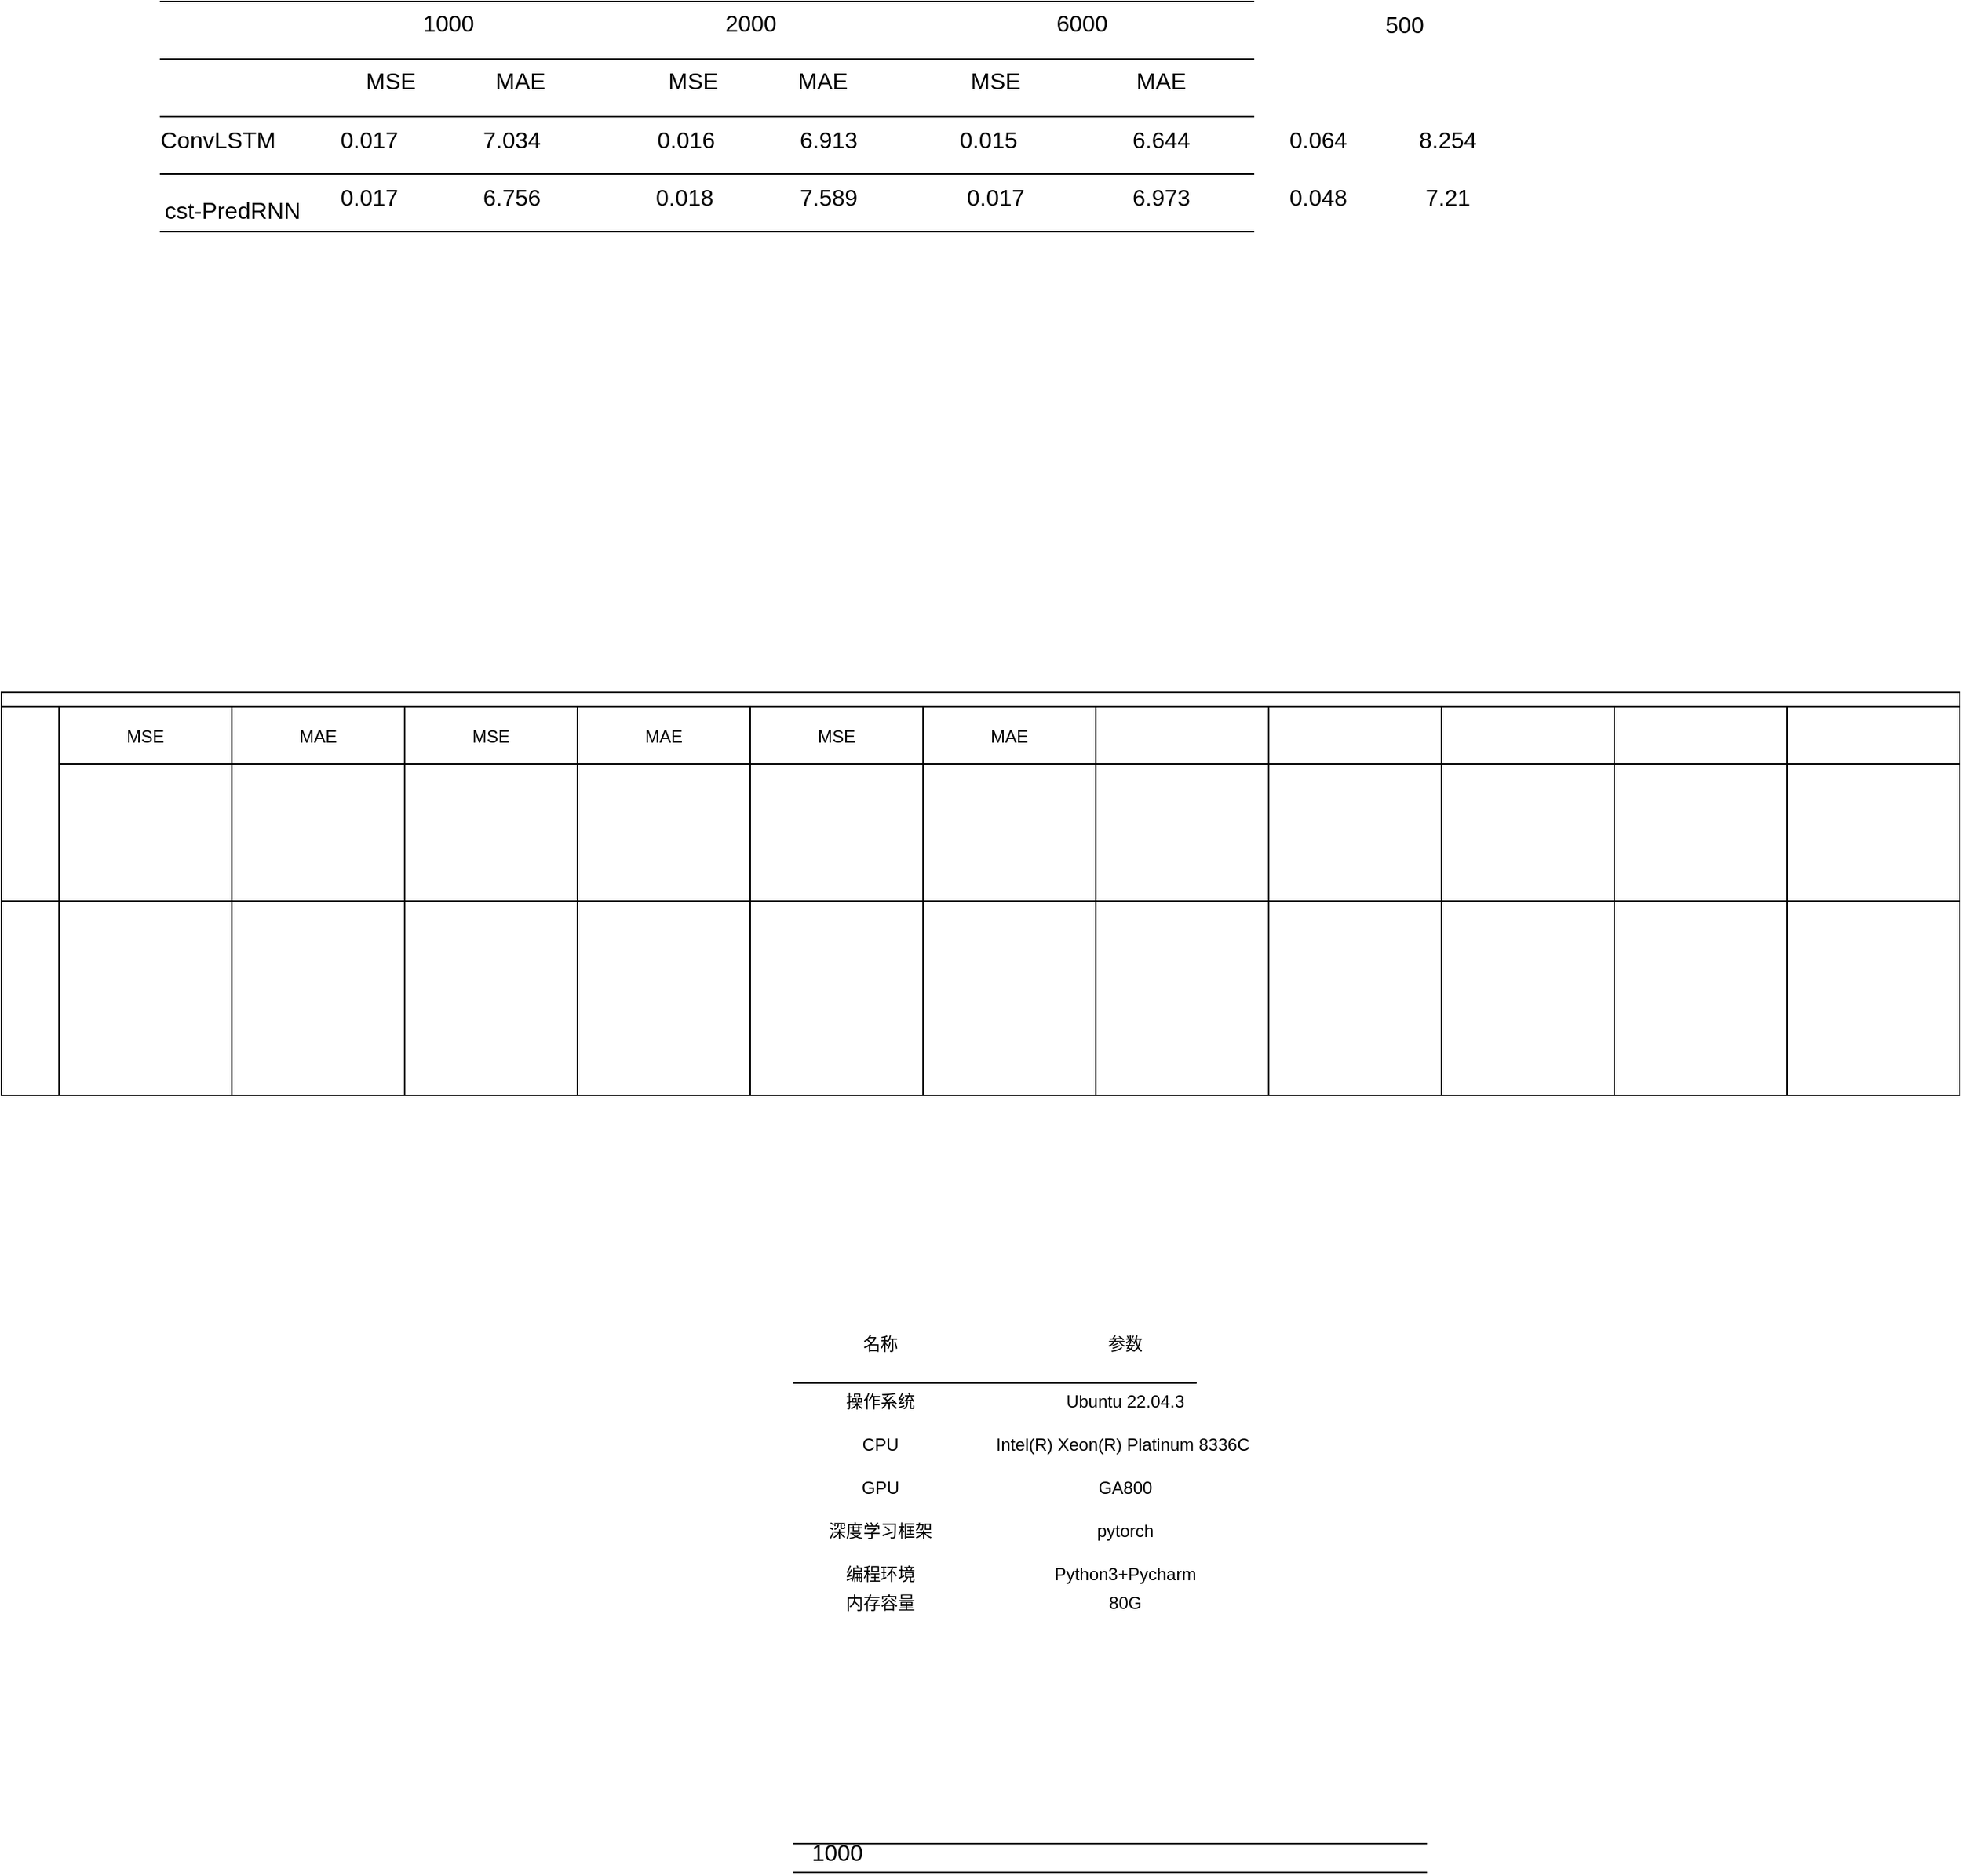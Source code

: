 <mxfile version="24.3.1" type="github">
  <diagram name="第 1 页" id="yXEXbdx3XeMFP_-r21DA">
    <mxGraphModel dx="2470" dy="2122" grid="1" gridSize="10" guides="1" tooltips="1" connect="1" arrows="1" fold="1" page="1" pageScale="1" pageWidth="827" pageHeight="1169" math="0" shadow="0">
      <root>
        <mxCell id="0" />
        <mxCell id="1" parent="0" />
        <mxCell id="kxZhnr88pgUbYP92aShV-1" value="" style="endArrow=none;html=1;rounded=0;" parent="1" edge="1">
          <mxGeometry width="50" height="50" relative="1" as="geometry">
            <mxPoint x="280" y="360" as="sourcePoint" />
            <mxPoint x="560" y="360" as="targetPoint" />
          </mxGeometry>
        </mxCell>
        <mxCell id="kxZhnr88pgUbYP92aShV-2" value="名称" style="text;html=1;align=center;verticalAlign=middle;resizable=0;points=[];autosize=1;strokeColor=none;fillColor=none;" parent="1" vertex="1">
          <mxGeometry x="315" y="318" width="50" height="30" as="geometry" />
        </mxCell>
        <mxCell id="kxZhnr88pgUbYP92aShV-3" value="参数" style="text;html=1;align=center;verticalAlign=middle;resizable=0;points=[];autosize=1;strokeColor=none;fillColor=none;" parent="1" vertex="1">
          <mxGeometry x="485" y="318" width="50" height="30" as="geometry" />
        </mxCell>
        <mxCell id="kxZhnr88pgUbYP92aShV-4" value="操作系统" style="text;html=1;align=center;verticalAlign=middle;resizable=0;points=[];autosize=1;strokeColor=none;fillColor=none;" parent="1" vertex="1">
          <mxGeometry x="305" y="358" width="70" height="30" as="geometry" />
        </mxCell>
        <mxCell id="kxZhnr88pgUbYP92aShV-5" value="Ubuntu 22.04.3" style="text;html=1;align=center;verticalAlign=middle;resizable=0;points=[];autosize=1;strokeColor=none;fillColor=none;" parent="1" vertex="1">
          <mxGeometry x="455" y="358" width="110" height="30" as="geometry" />
        </mxCell>
        <mxCell id="kxZhnr88pgUbYP92aShV-8" value="CPU" style="text;html=1;align=center;verticalAlign=middle;resizable=0;points=[];autosize=1;strokeColor=none;fillColor=none;" parent="1" vertex="1">
          <mxGeometry x="315" y="388" width="50" height="30" as="geometry" />
        </mxCell>
        <mxCell id="kxZhnr88pgUbYP92aShV-9" value="Intel(R) Xeon(R) Platinum 8336C&amp;nbsp;" style="text;html=1;align=center;verticalAlign=middle;resizable=0;points=[];autosize=1;strokeColor=none;fillColor=none;" parent="1" vertex="1">
          <mxGeometry x="410" y="388" width="200" height="30" as="geometry" />
        </mxCell>
        <mxCell id="kxZhnr88pgUbYP92aShV-10" value="GPU" style="text;html=1;align=center;verticalAlign=middle;resizable=0;points=[];autosize=1;strokeColor=none;fillColor=none;" parent="1" vertex="1">
          <mxGeometry x="315" y="418" width="50" height="30" as="geometry" />
        </mxCell>
        <mxCell id="kxZhnr88pgUbYP92aShV-12" value="GA800" style="text;html=1;align=center;verticalAlign=middle;resizable=0;points=[];autosize=1;strokeColor=none;fillColor=none;" parent="1" vertex="1">
          <mxGeometry x="480" y="418" width="60" height="30" as="geometry" />
        </mxCell>
        <mxCell id="kxZhnr88pgUbYP92aShV-13" value="深度学习框架" style="text;html=1;align=center;verticalAlign=middle;resizable=0;points=[];autosize=1;strokeColor=none;fillColor=none;" parent="1" vertex="1">
          <mxGeometry x="290" y="448" width="100" height="30" as="geometry" />
        </mxCell>
        <mxCell id="kxZhnr88pgUbYP92aShV-14" value="pytorch" style="text;html=1;align=center;verticalAlign=middle;resizable=0;points=[];autosize=1;strokeColor=none;fillColor=none;" parent="1" vertex="1">
          <mxGeometry x="480" y="448" width="60" height="30" as="geometry" />
        </mxCell>
        <mxCell id="kxZhnr88pgUbYP92aShV-15" value="编程环境" style="text;html=1;align=center;verticalAlign=middle;resizable=0;points=[];autosize=1;strokeColor=none;fillColor=none;" parent="1" vertex="1">
          <mxGeometry x="305" y="478" width="70" height="30" as="geometry" />
        </mxCell>
        <mxCell id="kxZhnr88pgUbYP92aShV-16" value="Python3+Pycharm" style="text;html=1;align=center;verticalAlign=middle;resizable=0;points=[];autosize=1;strokeColor=none;fillColor=none;" parent="1" vertex="1">
          <mxGeometry x="450" y="478" width="120" height="30" as="geometry" />
        </mxCell>
        <mxCell id="kxZhnr88pgUbYP92aShV-17" value="内存容量" style="text;html=1;align=center;verticalAlign=middle;resizable=0;points=[];autosize=1;strokeColor=none;fillColor=none;" parent="1" vertex="1">
          <mxGeometry x="305" y="498" width="70" height="30" as="geometry" />
        </mxCell>
        <mxCell id="kxZhnr88pgUbYP92aShV-20" value="80G" style="text;html=1;align=center;verticalAlign=middle;resizable=0;points=[];autosize=1;strokeColor=none;fillColor=none;" parent="1" vertex="1">
          <mxGeometry x="485" y="498" width="50" height="30" as="geometry" />
        </mxCell>
        <mxCell id="NSTcvwTWkj-6LkG2MSJR-1" value="" style="endArrow=none;html=1;rounded=0;fontSize=12;startSize=8;endSize=8;curved=1;" edge="1" parent="1">
          <mxGeometry width="50" height="50" relative="1" as="geometry">
            <mxPoint x="280" y="680" as="sourcePoint" />
            <mxPoint x="720" y="680" as="targetPoint" />
          </mxGeometry>
        </mxCell>
        <mxCell id="NSTcvwTWkj-6LkG2MSJR-2" value="" style="endArrow=none;html=1;rounded=0;fontSize=12;startSize=8;endSize=8;curved=1;" edge="1" parent="1">
          <mxGeometry width="50" height="50" relative="1" as="geometry">
            <mxPoint x="280" y="700" as="sourcePoint" />
            <mxPoint x="720" y="700" as="targetPoint" />
          </mxGeometry>
        </mxCell>
        <mxCell id="NSTcvwTWkj-6LkG2MSJR-11" value="1000" style="text;html=1;align=center;verticalAlign=middle;resizable=0;points=[];autosize=1;strokeColor=none;fillColor=none;fontSize=16;" vertex="1" parent="1">
          <mxGeometry x="280" y="671" width="60" height="30" as="geometry" />
        </mxCell>
        <mxCell id="NSTcvwTWkj-6LkG2MSJR-13" value="" style="shape=table;childLayout=tableLayout;startSize=10;collapsible=0;recursiveResize=0;expand=0;" vertex="1" parent="1">
          <mxGeometry x="-270" y="-120" width="1360" height="280" as="geometry" />
        </mxCell>
        <mxCell id="NSTcvwTWkj-6LkG2MSJR-14" value="" style="shape=tableRow;horizontal=0;swimlaneHead=0;swimlaneBody=0;top=0;left=0;strokeColor=inherit;bottom=0;right=0;dropTarget=0;fontStyle=0;fillColor=none;points=[[0,0.5],[1,0.5]];portConstraint=eastwest;startSize=40;collapsible=0;recursiveResize=0;expand=0;" vertex="1" parent="NSTcvwTWkj-6LkG2MSJR-13">
          <mxGeometry y="10" width="1360" height="135" as="geometry" />
        </mxCell>
        <mxCell id="NSTcvwTWkj-6LkG2MSJR-15" value="MSE" style="swimlane;swimlaneHead=0;swimlaneBody=0;fontStyle=0;strokeColor=inherit;connectable=0;fillColor=none;startSize=40;collapsible=0;recursiveResize=0;expand=0;" vertex="1" parent="NSTcvwTWkj-6LkG2MSJR-14">
          <mxGeometry x="40" width="120" height="135" as="geometry">
            <mxRectangle width="120" height="135" as="alternateBounds" />
          </mxGeometry>
        </mxCell>
        <mxCell id="NSTcvwTWkj-6LkG2MSJR-16" value="MAE" style="swimlane;swimlaneHead=0;swimlaneBody=0;fontStyle=0;strokeColor=inherit;connectable=0;fillColor=none;startSize=40;collapsible=0;recursiveResize=0;expand=0;" vertex="1" parent="NSTcvwTWkj-6LkG2MSJR-14">
          <mxGeometry x="160" width="120" height="135" as="geometry">
            <mxRectangle width="120" height="135" as="alternateBounds" />
          </mxGeometry>
        </mxCell>
        <mxCell id="NSTcvwTWkj-6LkG2MSJR-17" value="MSE" style="swimlane;swimlaneHead=0;swimlaneBody=0;fontStyle=0;strokeColor=inherit;connectable=0;fillColor=none;startSize=40;collapsible=0;recursiveResize=0;expand=0;" vertex="1" parent="NSTcvwTWkj-6LkG2MSJR-14">
          <mxGeometry x="280" width="120" height="135" as="geometry">
            <mxRectangle width="120" height="135" as="alternateBounds" />
          </mxGeometry>
        </mxCell>
        <mxCell id="NSTcvwTWkj-6LkG2MSJR-18" value="MAE" style="swimlane;swimlaneHead=0;swimlaneBody=0;fontStyle=0;strokeColor=inherit;connectable=0;fillColor=none;startSize=40;collapsible=0;recursiveResize=0;expand=0;" vertex="1" parent="NSTcvwTWkj-6LkG2MSJR-14">
          <mxGeometry x="400" width="120" height="135" as="geometry">
            <mxRectangle width="120" height="135" as="alternateBounds" />
          </mxGeometry>
        </mxCell>
        <mxCell id="NSTcvwTWkj-6LkG2MSJR-19" value="MSE" style="swimlane;swimlaneHead=0;swimlaneBody=0;fontStyle=0;strokeColor=inherit;connectable=0;fillColor=none;startSize=40;collapsible=0;recursiveResize=0;expand=0;" vertex="1" parent="NSTcvwTWkj-6LkG2MSJR-14">
          <mxGeometry x="520" width="120" height="135" as="geometry">
            <mxRectangle width="120" height="135" as="alternateBounds" />
          </mxGeometry>
        </mxCell>
        <mxCell id="NSTcvwTWkj-6LkG2MSJR-20" value="MAE" style="swimlane;swimlaneHead=0;swimlaneBody=0;fontStyle=0;strokeColor=inherit;connectable=0;fillColor=none;startSize=40;collapsible=0;recursiveResize=0;expand=0;" vertex="1" parent="NSTcvwTWkj-6LkG2MSJR-14">
          <mxGeometry x="640" width="120" height="135" as="geometry">
            <mxRectangle width="120" height="135" as="alternateBounds" />
          </mxGeometry>
        </mxCell>
        <mxCell id="NSTcvwTWkj-6LkG2MSJR-21" value="" style="swimlane;swimlaneHead=0;swimlaneBody=0;fontStyle=0;strokeColor=inherit;connectable=0;fillColor=none;startSize=40;collapsible=0;recursiveResize=0;expand=0;" vertex="1" parent="NSTcvwTWkj-6LkG2MSJR-14">
          <mxGeometry x="760" width="120" height="135" as="geometry">
            <mxRectangle width="120" height="135" as="alternateBounds" />
          </mxGeometry>
        </mxCell>
        <mxCell id="NSTcvwTWkj-6LkG2MSJR-22" value="" style="swimlane;swimlaneHead=0;swimlaneBody=0;fontStyle=0;strokeColor=inherit;connectable=0;fillColor=none;startSize=40;collapsible=0;recursiveResize=0;expand=0;" vertex="1" parent="NSTcvwTWkj-6LkG2MSJR-14">
          <mxGeometry x="880" width="120" height="135" as="geometry">
            <mxRectangle width="120" height="135" as="alternateBounds" />
          </mxGeometry>
        </mxCell>
        <mxCell id="NSTcvwTWkj-6LkG2MSJR-23" value="" style="swimlane;swimlaneHead=0;swimlaneBody=0;fontStyle=0;strokeColor=inherit;connectable=0;fillColor=none;startSize=40;collapsible=0;recursiveResize=0;expand=0;" vertex="1" parent="NSTcvwTWkj-6LkG2MSJR-14">
          <mxGeometry x="1000" width="120" height="135" as="geometry">
            <mxRectangle width="120" height="135" as="alternateBounds" />
          </mxGeometry>
        </mxCell>
        <mxCell id="NSTcvwTWkj-6LkG2MSJR-24" value="" style="swimlane;swimlaneHead=0;swimlaneBody=0;fontStyle=0;strokeColor=inherit;connectable=0;fillColor=none;startSize=40;collapsible=0;recursiveResize=0;expand=0;" vertex="1" parent="NSTcvwTWkj-6LkG2MSJR-14">
          <mxGeometry x="1120" width="120" height="135" as="geometry">
            <mxRectangle width="120" height="135" as="alternateBounds" />
          </mxGeometry>
        </mxCell>
        <mxCell id="NSTcvwTWkj-6LkG2MSJR-25" value="" style="swimlane;swimlaneHead=0;swimlaneBody=0;fontStyle=0;strokeColor=inherit;connectable=0;fillColor=none;startSize=40;collapsible=0;recursiveResize=0;expand=0;" vertex="1" parent="NSTcvwTWkj-6LkG2MSJR-14">
          <mxGeometry x="1240" width="120" height="135" as="geometry">
            <mxRectangle width="120" height="135" as="alternateBounds" />
          </mxGeometry>
        </mxCell>
        <mxCell id="NSTcvwTWkj-6LkG2MSJR-26" value="" style="shape=tableRow;horizontal=0;swimlaneHead=0;swimlaneBody=0;top=0;left=0;strokeColor=inherit;bottom=0;right=0;dropTarget=0;fontStyle=0;fillColor=none;points=[[0,0.5],[1,0.5]];portConstraint=eastwest;startSize=40;collapsible=0;recursiveResize=0;expand=0;" vertex="1" parent="NSTcvwTWkj-6LkG2MSJR-13">
          <mxGeometry y="145" width="1360" height="135" as="geometry" />
        </mxCell>
        <mxCell id="NSTcvwTWkj-6LkG2MSJR-27" value="" style="swimlane;swimlaneHead=0;swimlaneBody=0;fontStyle=0;connectable=0;strokeColor=inherit;fillColor=none;startSize=0;collapsible=0;recursiveResize=0;expand=0;" vertex="1" parent="NSTcvwTWkj-6LkG2MSJR-26">
          <mxGeometry x="40" width="120" height="135" as="geometry">
            <mxRectangle width="120" height="135" as="alternateBounds" />
          </mxGeometry>
        </mxCell>
        <mxCell id="NSTcvwTWkj-6LkG2MSJR-28" value="" style="swimlane;swimlaneHead=0;swimlaneBody=0;fontStyle=0;connectable=0;strokeColor=inherit;fillColor=none;startSize=0;collapsible=0;recursiveResize=0;expand=0;" vertex="1" parent="NSTcvwTWkj-6LkG2MSJR-26">
          <mxGeometry x="160" width="120" height="135" as="geometry">
            <mxRectangle width="120" height="135" as="alternateBounds" />
          </mxGeometry>
        </mxCell>
        <mxCell id="NSTcvwTWkj-6LkG2MSJR-29" value="" style="swimlane;swimlaneHead=0;swimlaneBody=0;fontStyle=0;connectable=0;strokeColor=inherit;fillColor=none;startSize=0;collapsible=0;recursiveResize=0;expand=0;" vertex="1" parent="NSTcvwTWkj-6LkG2MSJR-26">
          <mxGeometry x="280" width="120" height="135" as="geometry">
            <mxRectangle width="120" height="135" as="alternateBounds" />
          </mxGeometry>
        </mxCell>
        <mxCell id="NSTcvwTWkj-6LkG2MSJR-30" value="" style="swimlane;swimlaneHead=0;swimlaneBody=0;fontStyle=0;connectable=0;strokeColor=inherit;fillColor=none;startSize=0;collapsible=0;recursiveResize=0;expand=0;" vertex="1" parent="NSTcvwTWkj-6LkG2MSJR-26">
          <mxGeometry x="400" width="120" height="135" as="geometry">
            <mxRectangle width="120" height="135" as="alternateBounds" />
          </mxGeometry>
        </mxCell>
        <mxCell id="NSTcvwTWkj-6LkG2MSJR-31" value="" style="swimlane;swimlaneHead=0;swimlaneBody=0;fontStyle=0;connectable=0;strokeColor=inherit;fillColor=none;startSize=0;collapsible=0;recursiveResize=0;expand=0;" vertex="1" parent="NSTcvwTWkj-6LkG2MSJR-26">
          <mxGeometry x="520" width="120" height="135" as="geometry">
            <mxRectangle width="120" height="135" as="alternateBounds" />
          </mxGeometry>
        </mxCell>
        <mxCell id="NSTcvwTWkj-6LkG2MSJR-32" value="" style="swimlane;swimlaneHead=0;swimlaneBody=0;fontStyle=0;connectable=0;strokeColor=inherit;fillColor=none;startSize=0;collapsible=0;recursiveResize=0;expand=0;" vertex="1" parent="NSTcvwTWkj-6LkG2MSJR-26">
          <mxGeometry x="640" width="120" height="135" as="geometry">
            <mxRectangle width="120" height="135" as="alternateBounds" />
          </mxGeometry>
        </mxCell>
        <mxCell id="NSTcvwTWkj-6LkG2MSJR-33" value="" style="swimlane;swimlaneHead=0;swimlaneBody=0;fontStyle=0;connectable=0;strokeColor=inherit;fillColor=none;startSize=0;collapsible=0;recursiveResize=0;expand=0;" vertex="1" parent="NSTcvwTWkj-6LkG2MSJR-26">
          <mxGeometry x="760" width="120" height="135" as="geometry">
            <mxRectangle width="120" height="135" as="alternateBounds" />
          </mxGeometry>
        </mxCell>
        <mxCell id="NSTcvwTWkj-6LkG2MSJR-34" value="" style="swimlane;swimlaneHead=0;swimlaneBody=0;fontStyle=0;connectable=0;strokeColor=inherit;fillColor=none;startSize=0;collapsible=0;recursiveResize=0;expand=0;" vertex="1" parent="NSTcvwTWkj-6LkG2MSJR-26">
          <mxGeometry x="880" width="120" height="135" as="geometry">
            <mxRectangle width="120" height="135" as="alternateBounds" />
          </mxGeometry>
        </mxCell>
        <mxCell id="NSTcvwTWkj-6LkG2MSJR-35" value="" style="swimlane;swimlaneHead=0;swimlaneBody=0;fontStyle=0;connectable=0;strokeColor=inherit;fillColor=none;startSize=0;collapsible=0;recursiveResize=0;expand=0;" vertex="1" parent="NSTcvwTWkj-6LkG2MSJR-26">
          <mxGeometry x="1000" width="120" height="135" as="geometry">
            <mxRectangle width="120" height="135" as="alternateBounds" />
          </mxGeometry>
        </mxCell>
        <mxCell id="NSTcvwTWkj-6LkG2MSJR-36" value="" style="swimlane;swimlaneHead=0;swimlaneBody=0;fontStyle=0;connectable=0;strokeColor=inherit;fillColor=none;startSize=0;collapsible=0;recursiveResize=0;expand=0;" vertex="1" parent="NSTcvwTWkj-6LkG2MSJR-26">
          <mxGeometry x="1120" width="120" height="135" as="geometry">
            <mxRectangle width="120" height="135" as="alternateBounds" />
          </mxGeometry>
        </mxCell>
        <mxCell id="NSTcvwTWkj-6LkG2MSJR-37" value="" style="swimlane;swimlaneHead=0;swimlaneBody=0;fontStyle=0;connectable=0;strokeColor=inherit;fillColor=none;startSize=0;collapsible=0;recursiveResize=0;expand=0;" vertex="1" parent="NSTcvwTWkj-6LkG2MSJR-26">
          <mxGeometry x="1240" width="120" height="135" as="geometry">
            <mxRectangle width="120" height="135" as="alternateBounds" />
          </mxGeometry>
        </mxCell>
        <mxCell id="NSTcvwTWkj-6LkG2MSJR-38" value="" style="endArrow=none;html=1;rounded=0;fontSize=12;startSize=8;endSize=8;curved=1;" edge="1" parent="1">
          <mxGeometry width="50" height="50" relative="1" as="geometry">
            <mxPoint x="-160" y="-560" as="sourcePoint" />
            <mxPoint x="600" y="-560" as="targetPoint" />
          </mxGeometry>
        </mxCell>
        <mxCell id="NSTcvwTWkj-6LkG2MSJR-39" value="" style="endArrow=none;html=1;rounded=0;fontSize=12;startSize=8;endSize=8;curved=1;" edge="1" parent="1">
          <mxGeometry width="50" height="50" relative="1" as="geometry">
            <mxPoint x="-160" y="-520" as="sourcePoint" />
            <mxPoint x="600" y="-520" as="targetPoint" />
          </mxGeometry>
        </mxCell>
        <mxCell id="NSTcvwTWkj-6LkG2MSJR-40" value="" style="endArrow=none;html=1;rounded=0;fontSize=12;startSize=8;endSize=8;curved=1;" edge="1" parent="1">
          <mxGeometry width="50" height="50" relative="1" as="geometry">
            <mxPoint x="-160" y="-480" as="sourcePoint" />
            <mxPoint x="600" y="-480" as="targetPoint" />
          </mxGeometry>
        </mxCell>
        <mxCell id="NSTcvwTWkj-6LkG2MSJR-41" value="" style="endArrow=none;html=1;rounded=0;fontSize=12;startSize=8;endSize=8;curved=1;" edge="1" parent="1">
          <mxGeometry width="50" height="50" relative="1" as="geometry">
            <mxPoint x="-160" y="-440" as="sourcePoint" />
            <mxPoint x="600" y="-440" as="targetPoint" />
          </mxGeometry>
        </mxCell>
        <mxCell id="NSTcvwTWkj-6LkG2MSJR-42" value="ConvLSTM" style="text;html=1;align=center;verticalAlign=middle;resizable=0;points=[];autosize=1;strokeColor=none;fillColor=none;fontSize=16;" vertex="1" parent="1">
          <mxGeometry x="-170" y="-519" width="100" height="30" as="geometry" />
        </mxCell>
        <mxCell id="NSTcvwTWkj-6LkG2MSJR-43" value="cst-PredRNN" style="text;html=1;align=center;verticalAlign=middle;resizable=0;points=[];autosize=1;strokeColor=none;fillColor=none;fontSize=16;" vertex="1" parent="1">
          <mxGeometry x="-170" y="-470" width="120" height="30" as="geometry" />
        </mxCell>
        <mxCell id="NSTcvwTWkj-6LkG2MSJR-44" value="1000" style="text;html=1;align=center;verticalAlign=middle;resizable=0;points=[];autosize=1;strokeColor=none;fillColor=none;fontSize=16;" vertex="1" parent="1">
          <mxGeometry x="10" y="-600" width="60" height="30" as="geometry" />
        </mxCell>
        <mxCell id="NSTcvwTWkj-6LkG2MSJR-45" value="2000" style="text;html=1;align=center;verticalAlign=middle;resizable=0;points=[];autosize=1;strokeColor=none;fillColor=none;fontSize=16;" vertex="1" parent="1">
          <mxGeometry x="220" y="-600" width="60" height="30" as="geometry" />
        </mxCell>
        <mxCell id="NSTcvwTWkj-6LkG2MSJR-46" value="6000" style="text;html=1;align=center;verticalAlign=middle;resizable=0;points=[];autosize=1;strokeColor=none;fillColor=none;fontSize=16;" vertex="1" parent="1">
          <mxGeometry x="450" y="-600" width="60" height="30" as="geometry" />
        </mxCell>
        <mxCell id="NSTcvwTWkj-6LkG2MSJR-47" value="" style="endArrow=none;html=1;rounded=0;fontSize=12;startSize=8;endSize=8;curved=1;" edge="1" parent="1">
          <mxGeometry width="50" height="50" relative="1" as="geometry">
            <mxPoint x="-160" y="-600" as="sourcePoint" />
            <mxPoint x="600" y="-600" as="targetPoint" />
          </mxGeometry>
        </mxCell>
        <mxCell id="NSTcvwTWkj-6LkG2MSJR-48" value="MSE" style="text;html=1;align=center;verticalAlign=middle;resizable=0;points=[];autosize=1;strokeColor=none;fillColor=none;fontSize=16;" vertex="1" parent="1">
          <mxGeometry x="-30" y="-560" width="60" height="30" as="geometry" />
        </mxCell>
        <mxCell id="NSTcvwTWkj-6LkG2MSJR-51" value="MAE" style="text;html=1;align=center;verticalAlign=middle;resizable=0;points=[];autosize=1;strokeColor=none;fillColor=none;fontSize=16;" vertex="1" parent="1">
          <mxGeometry x="60" y="-560" width="60" height="30" as="geometry" />
        </mxCell>
        <mxCell id="NSTcvwTWkj-6LkG2MSJR-52" value="MSE" style="text;html=1;align=center;verticalAlign=middle;resizable=0;points=[];autosize=1;strokeColor=none;fillColor=none;fontSize=16;" vertex="1" parent="1">
          <mxGeometry x="180" y="-560" width="60" height="30" as="geometry" />
        </mxCell>
        <mxCell id="NSTcvwTWkj-6LkG2MSJR-53" value="MSE" style="text;html=1;align=center;verticalAlign=middle;resizable=0;points=[];autosize=1;strokeColor=none;fillColor=none;fontSize=16;" vertex="1" parent="1">
          <mxGeometry x="390" y="-560" width="60" height="30" as="geometry" />
        </mxCell>
        <mxCell id="NSTcvwTWkj-6LkG2MSJR-54" value="MAE" style="text;html=1;align=center;verticalAlign=middle;resizable=0;points=[];autosize=1;strokeColor=none;fillColor=none;fontSize=16;" vertex="1" parent="1">
          <mxGeometry x="270" y="-560" width="60" height="30" as="geometry" />
        </mxCell>
        <mxCell id="NSTcvwTWkj-6LkG2MSJR-55" value="MAE" style="text;html=1;align=center;verticalAlign=middle;resizable=0;points=[];autosize=1;strokeColor=none;fillColor=none;fontSize=16;" vertex="1" parent="1">
          <mxGeometry x="505" y="-560" width="60" height="30" as="geometry" />
        </mxCell>
        <mxCell id="NSTcvwTWkj-6LkG2MSJR-56" value="0.017" style="text;html=1;align=center;verticalAlign=middle;resizable=0;points=[];autosize=1;strokeColor=none;fillColor=none;fontSize=16;" vertex="1" parent="1">
          <mxGeometry x="-50" y="-479" width="70" height="30" as="geometry" />
        </mxCell>
        <mxCell id="NSTcvwTWkj-6LkG2MSJR-57" value="0.018" style="text;html=1;align=center;verticalAlign=middle;resizable=0;points=[];autosize=1;strokeColor=none;fillColor=none;fontSize=16;" vertex="1" parent="1">
          <mxGeometry x="169" y="-479" width="70" height="30" as="geometry" />
        </mxCell>
        <mxCell id="NSTcvwTWkj-6LkG2MSJR-58" value="0.017" style="text;html=1;align=center;verticalAlign=middle;resizable=0;points=[];autosize=1;strokeColor=none;fillColor=none;fontSize=16;" vertex="1" parent="1">
          <mxGeometry x="385" y="-479" width="70" height="30" as="geometry" />
        </mxCell>
        <mxCell id="NSTcvwTWkj-6LkG2MSJR-60" value="0.017" style="text;html=1;align=center;verticalAlign=middle;resizable=0;points=[];autosize=1;strokeColor=none;fillColor=none;fontSize=16;" vertex="1" parent="1">
          <mxGeometry x="-50" y="-519" width="70" height="30" as="geometry" />
        </mxCell>
        <mxCell id="NSTcvwTWkj-6LkG2MSJR-61" value="6.756" style="text;html=1;align=center;verticalAlign=middle;resizable=0;points=[];autosize=1;strokeColor=none;fillColor=none;fontSize=16;" vertex="1" parent="1">
          <mxGeometry x="49" y="-479" width="70" height="30" as="geometry" />
        </mxCell>
        <mxCell id="NSTcvwTWkj-6LkG2MSJR-62" value="6.973" style="text;html=1;align=center;verticalAlign=middle;resizable=0;points=[];autosize=1;strokeColor=none;fillColor=none;fontSize=16;" vertex="1" parent="1">
          <mxGeometry x="500" y="-479" width="70" height="30" as="geometry" />
        </mxCell>
        <mxCell id="NSTcvwTWkj-6LkG2MSJR-63" value="0.016" style="text;html=1;align=center;verticalAlign=middle;resizable=0;points=[];autosize=1;strokeColor=none;fillColor=none;fontSize=16;" vertex="1" parent="1">
          <mxGeometry x="170" y="-519" width="70" height="30" as="geometry" />
        </mxCell>
        <mxCell id="NSTcvwTWkj-6LkG2MSJR-64" value="7.589" style="text;html=1;align=center;verticalAlign=middle;resizable=0;points=[];autosize=1;strokeColor=none;fillColor=none;fontSize=16;" vertex="1" parent="1">
          <mxGeometry x="269" y="-479" width="70" height="30" as="geometry" />
        </mxCell>
        <mxCell id="NSTcvwTWkj-6LkG2MSJR-65" value="500" style="text;html=1;align=center;verticalAlign=middle;resizable=0;points=[];autosize=1;strokeColor=none;fillColor=none;fontSize=16;" vertex="1" parent="1">
          <mxGeometry x="679" y="-599" width="50" height="30" as="geometry" />
        </mxCell>
        <mxCell id="NSTcvwTWkj-6LkG2MSJR-66" value="0.064" style="text;html=1;align=center;verticalAlign=middle;resizable=0;points=[];autosize=1;strokeColor=none;fillColor=none;fontSize=16;" vertex="1" parent="1">
          <mxGeometry x="609" y="-519" width="70" height="30" as="geometry" />
        </mxCell>
        <mxCell id="NSTcvwTWkj-6LkG2MSJR-67" value="8.254" style="text;html=1;align=center;verticalAlign=middle;resizable=0;points=[];autosize=1;strokeColor=none;fillColor=none;fontSize=16;" vertex="1" parent="1">
          <mxGeometry x="699" y="-519" width="70" height="30" as="geometry" />
        </mxCell>
        <mxCell id="NSTcvwTWkj-6LkG2MSJR-68" value="7.034" style="text;html=1;align=center;verticalAlign=middle;resizable=0;points=[];autosize=1;strokeColor=none;fillColor=none;fontSize=16;" vertex="1" parent="1">
          <mxGeometry x="49" y="-519" width="70" height="30" as="geometry" />
        </mxCell>
        <mxCell id="NSTcvwTWkj-6LkG2MSJR-69" value="6.913" style="text;html=1;align=center;verticalAlign=middle;resizable=0;points=[];autosize=1;strokeColor=none;fillColor=none;fontSize=16;" vertex="1" parent="1">
          <mxGeometry x="269" y="-519" width="70" height="30" as="geometry" />
        </mxCell>
        <mxCell id="NSTcvwTWkj-6LkG2MSJR-70" value="0.015" style="text;html=1;align=center;verticalAlign=middle;resizable=0;points=[];autosize=1;strokeColor=none;fillColor=none;fontSize=16;" vertex="1" parent="1">
          <mxGeometry x="380" y="-519" width="70" height="30" as="geometry" />
        </mxCell>
        <mxCell id="NSTcvwTWkj-6LkG2MSJR-71" value="6.644" style="text;html=1;align=center;verticalAlign=middle;resizable=0;points=[];autosize=1;strokeColor=none;fillColor=none;fontSize=16;" vertex="1" parent="1">
          <mxGeometry x="500" y="-519" width="70" height="30" as="geometry" />
        </mxCell>
        <mxCell id="NSTcvwTWkj-6LkG2MSJR-72" value="0.048" style="text;html=1;align=center;verticalAlign=middle;resizable=0;points=[];autosize=1;strokeColor=none;fillColor=none;fontSize=16;" vertex="1" parent="1">
          <mxGeometry x="604" y="-479" width="80" height="30" as="geometry" />
        </mxCell>
        <mxCell id="NSTcvwTWkj-6LkG2MSJR-73" value="7.21" style="text;html=1;align=center;verticalAlign=middle;resizable=0;points=[];autosize=1;strokeColor=none;fillColor=none;fontSize=16;" vertex="1" parent="1">
          <mxGeometry x="699" y="-479" width="70" height="30" as="geometry" />
        </mxCell>
      </root>
    </mxGraphModel>
  </diagram>
</mxfile>
